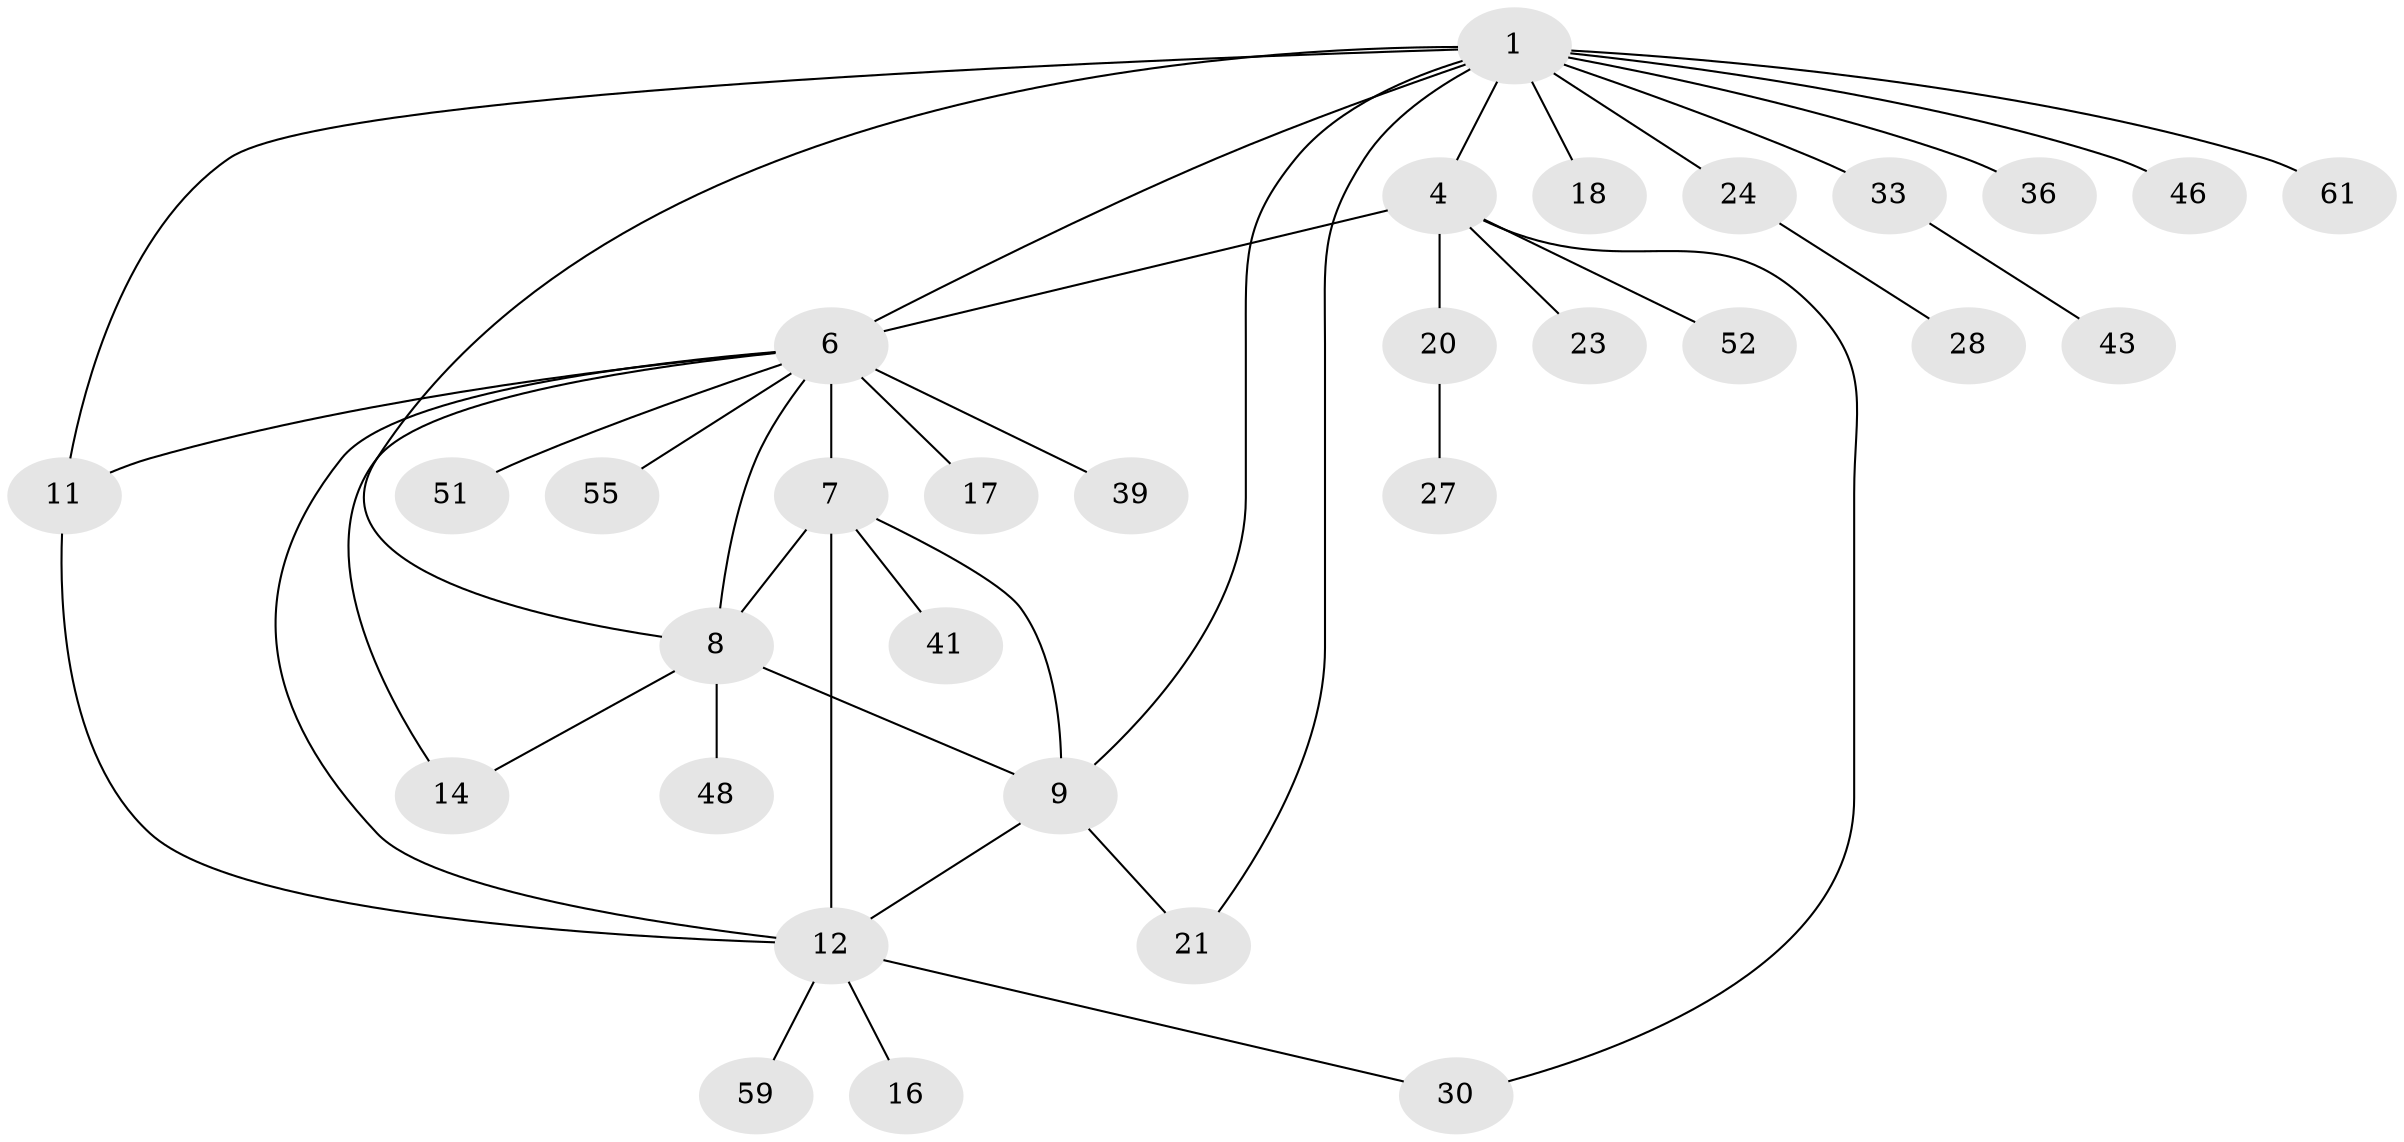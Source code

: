 // original degree distribution, {5: 0.0967741935483871, 6: 0.03225806451612903, 8: 0.03225806451612903, 7: 0.03225806451612903, 3: 0.06451612903225806, 9: 0.016129032258064516, 1: 0.46774193548387094, 2: 0.25806451612903225}
// Generated by graph-tools (version 1.1) at 2025/15/03/09/25 04:15:56]
// undirected, 31 vertices, 42 edges
graph export_dot {
graph [start="1"]
  node [color=gray90,style=filled];
  1 [super="+2+3"];
  4 [super="+5+57"];
  6 [super="+10+50"];
  7 [super="+19+22+38"];
  8 [super="+15"];
  9;
  11 [super="+58+34+37"];
  12 [super="+32+35+26"];
  14 [super="+44"];
  16;
  17;
  18 [super="+47"];
  20;
  21;
  23;
  24;
  27;
  28;
  30 [super="+45"];
  33 [super="+60"];
  36 [super="+40"];
  39;
  41 [super="+49"];
  43;
  46;
  48;
  51;
  52 [super="+53"];
  55;
  59;
  61;
  1 -- 4;
  1 -- 18;
  1 -- 9;
  1 -- 61;
  1 -- 6;
  1 -- 8;
  1 -- 33;
  1 -- 36;
  1 -- 21;
  1 -- 24;
  1 -- 46;
  1 -- 11;
  4 -- 6 [weight=3];
  4 -- 30;
  4 -- 20;
  4 -- 52;
  4 -- 23;
  6 -- 7;
  6 -- 39;
  6 -- 11;
  6 -- 12;
  6 -- 14;
  6 -- 17;
  6 -- 51;
  6 -- 55;
  6 -- 8;
  7 -- 8 [weight=2];
  7 -- 9;
  7 -- 12;
  7 -- 41;
  8 -- 9;
  8 -- 48;
  8 -- 14;
  9 -- 21;
  9 -- 12;
  11 -- 12;
  12 -- 16;
  12 -- 59;
  12 -- 30;
  20 -- 27;
  24 -- 28;
  33 -- 43;
}
